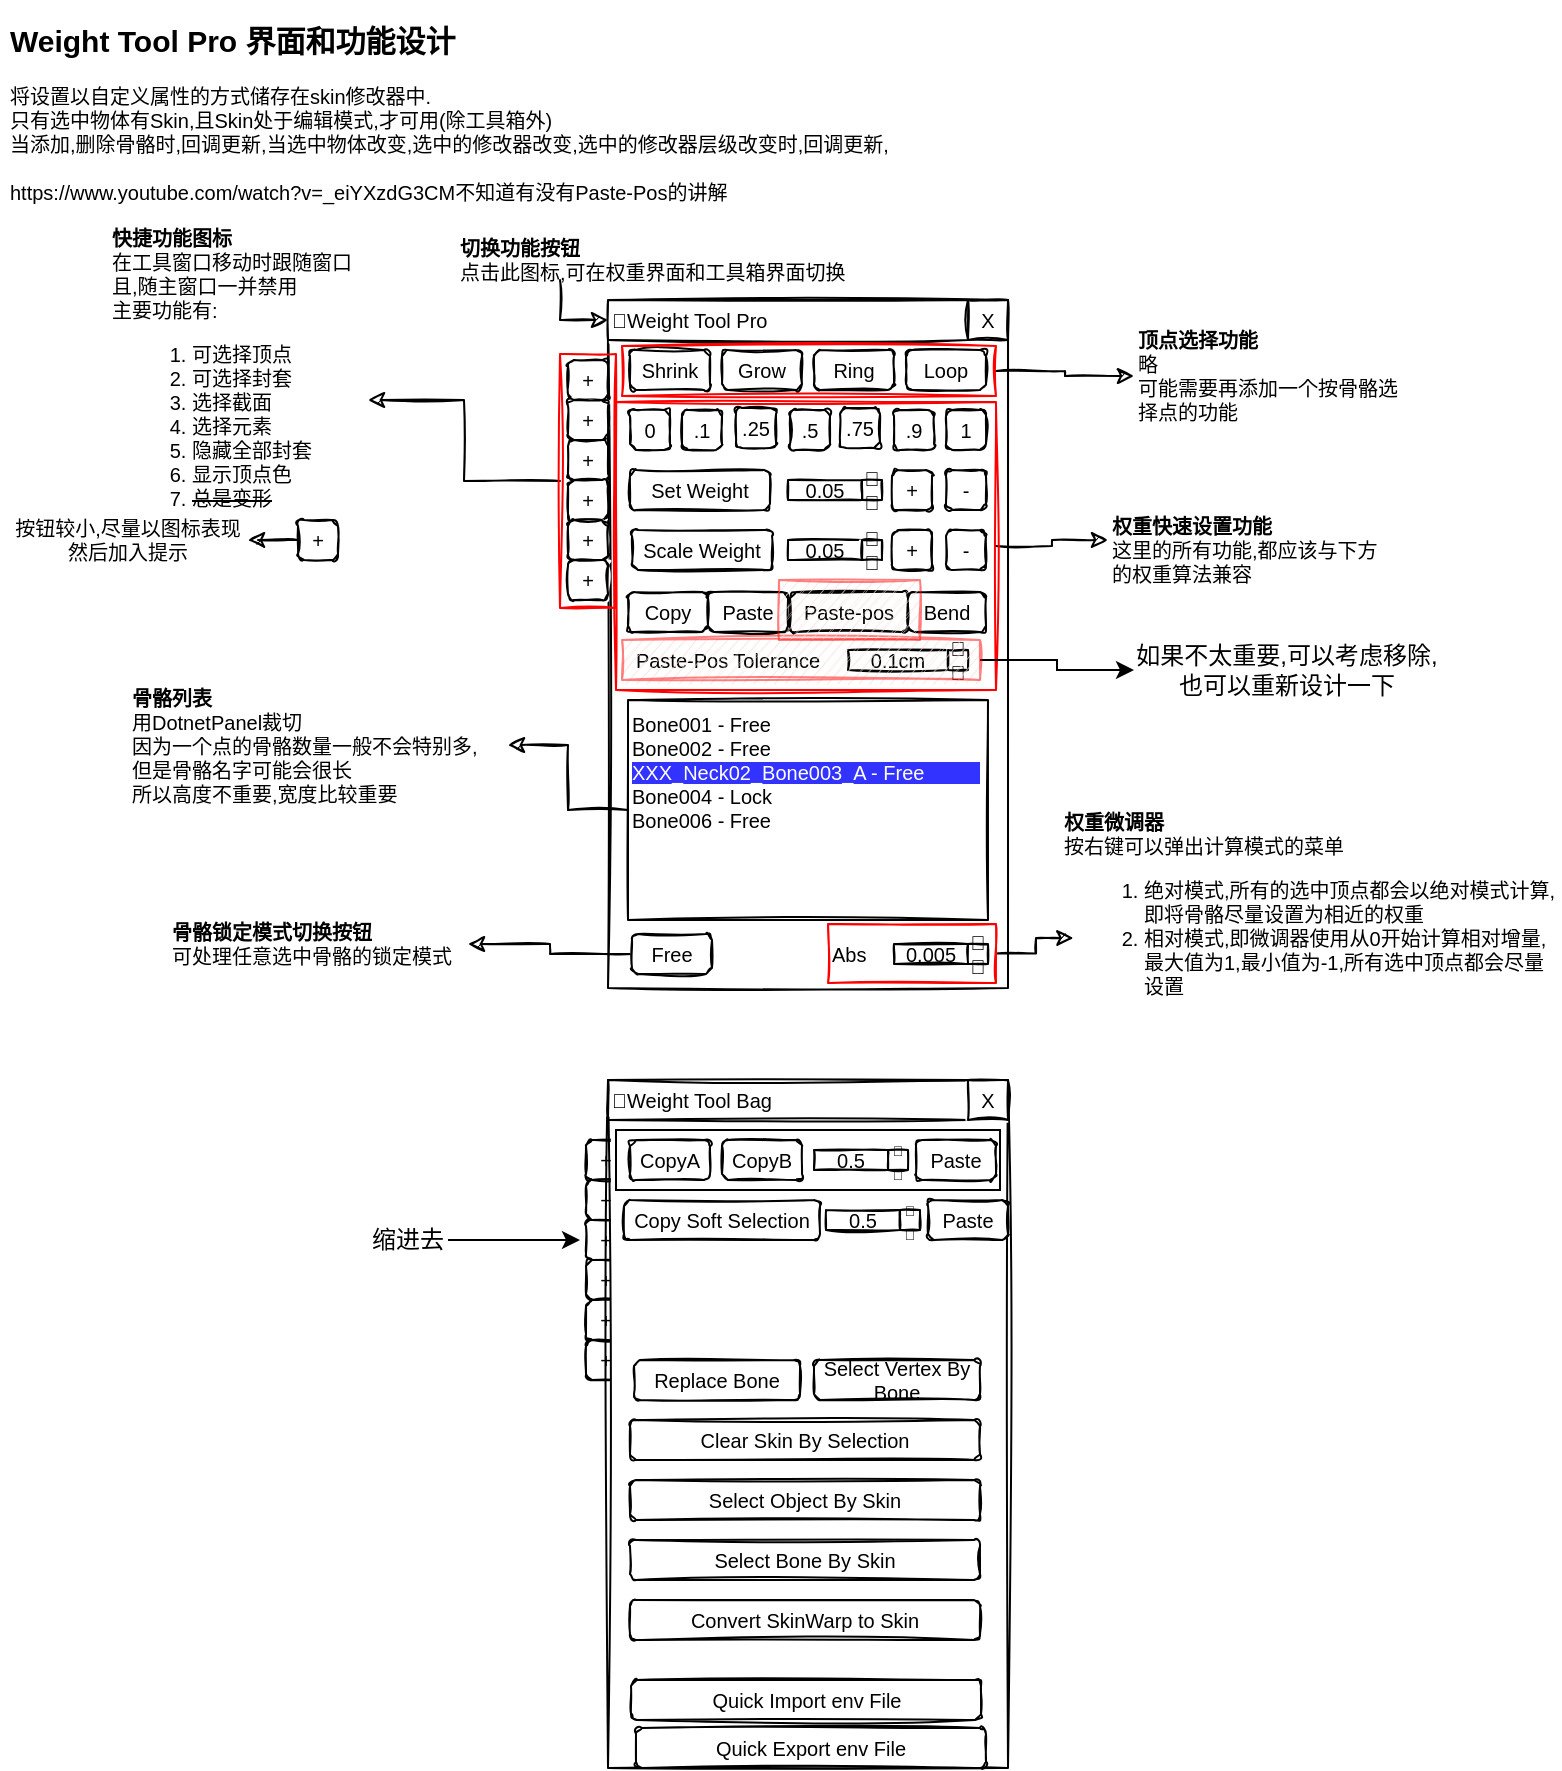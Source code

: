 <mxfile version="14.1.8" type="device"><diagram id="OotnTxpAcv9lU888GbOE" name="第 1 页"><mxGraphModel dx="749" dy="535" grid="1" gridSize="10" guides="1" tooltips="1" connect="1" arrows="1" fold="1" page="1" pageScale="1" pageWidth="827" pageHeight="1169" math="0" shadow="0"><root><mxCell id="0"/><mxCell id="1" parent="0"/><mxCell id="yth9YFKZq4mWwQHnB5lH-19" value="+" style="rounded=1;whiteSpace=wrap;html=1;sketch=1;fontSize=10;" vertex="1" parent="1"><mxGeometry x="313" y="580" width="20" height="20" as="geometry"/></mxCell><mxCell id="yth9YFKZq4mWwQHnB5lH-23" value="+" style="rounded=1;whiteSpace=wrap;html=1;sketch=1;fontSize=10;" vertex="1" parent="1"><mxGeometry x="313" y="600" width="20" height="20" as="geometry"/></mxCell><mxCell id="yth9YFKZq4mWwQHnB5lH-24" value="+" style="rounded=1;whiteSpace=wrap;html=1;sketch=1;fontSize=10;" vertex="1" parent="1"><mxGeometry x="313" y="620" width="20" height="20" as="geometry"/></mxCell><mxCell id="yth9YFKZq4mWwQHnB5lH-25" value="+" style="rounded=1;whiteSpace=wrap;html=1;sketch=1;fontSize=10;" vertex="1" parent="1"><mxGeometry x="313" y="640" width="20" height="20" as="geometry"/></mxCell><mxCell id="yth9YFKZq4mWwQHnB5lH-26" value="+" style="rounded=1;whiteSpace=wrap;html=1;sketch=1;fontSize=10;" vertex="1" parent="1"><mxGeometry x="313" y="660" width="20" height="20" as="geometry"/></mxCell><mxCell id="yth9YFKZq4mWwQHnB5lH-27" value="+" style="rounded=1;whiteSpace=wrap;html=1;sketch=1;fontSize=10;" vertex="1" parent="1"><mxGeometry x="313" y="680" width="20" height="20" as="geometry"/></mxCell><mxCell id="JDLSCSCiPWTWXHZNM08F-2" value="" style="rounded=0;whiteSpace=wrap;html=1;sketch=1;fontSize=10;" parent="1" vertex="1"><mxGeometry x="324" y="160" width="200" height="344" as="geometry"/></mxCell><mxCell id="JDLSCSCiPWTWXHZNM08F-3" value="Shrink" style="rounded=1;whiteSpace=wrap;html=1;sketch=1;fontSize=10;" parent="1" vertex="1"><mxGeometry x="335" y="185" width="40" height="20" as="geometry"/></mxCell><mxCell id="JDLSCSCiPWTWXHZNM08F-4" value="Grow" style="rounded=1;whiteSpace=wrap;html=1;sketch=1;fontSize=10;" parent="1" vertex="1"><mxGeometry x="381" y="185" width="40" height="20" as="geometry"/></mxCell><mxCell id="JDLSCSCiPWTWXHZNM08F-5" value="Ring" style="rounded=1;whiteSpace=wrap;html=1;sketch=1;fontSize=10;" parent="1" vertex="1"><mxGeometry x="427" y="185" width="40" height="20" as="geometry"/></mxCell><mxCell id="JDLSCSCiPWTWXHZNM08F-6" value="Loop" style="rounded=1;whiteSpace=wrap;html=1;sketch=1;fontSize=10;" parent="1" vertex="1"><mxGeometry x="473" y="185" width="40" height="20" as="geometry"/></mxCell><mxCell id="JDLSCSCiPWTWXHZNM08F-8" value="0" style="rounded=1;whiteSpace=wrap;html=1;sketch=1;fontSize=10;" parent="1" vertex="1"><mxGeometry x="335" y="215" width="20" height="20" as="geometry"/></mxCell><mxCell id="JDLSCSCiPWTWXHZNM08F-9" value=".1" style="rounded=1;whiteSpace=wrap;html=1;sketch=1;fontSize=10;" parent="1" vertex="1"><mxGeometry x="361" y="215" width="20" height="20" as="geometry"/></mxCell><mxCell id="JDLSCSCiPWTWXHZNM08F-10" value=".25" style="rounded=1;whiteSpace=wrap;html=1;sketch=1;fontSize=10;" parent="1" vertex="1"><mxGeometry x="388" y="214" width="20" height="20" as="geometry"/></mxCell><mxCell id="JDLSCSCiPWTWXHZNM08F-11" value=".5" style="rounded=1;whiteSpace=wrap;html=1;sketch=1;fontSize=10;" parent="1" vertex="1"><mxGeometry x="415" y="215" width="20" height="20" as="geometry"/></mxCell><mxCell id="JDLSCSCiPWTWXHZNM08F-12" value=".75" style="rounded=1;whiteSpace=wrap;html=1;sketch=1;fontSize=10;" parent="1" vertex="1"><mxGeometry x="440" y="214" width="20" height="20" as="geometry"/></mxCell><mxCell id="JDLSCSCiPWTWXHZNM08F-13" value=".9" style="rounded=1;whiteSpace=wrap;html=1;sketch=1;fontSize=10;" parent="1" vertex="1"><mxGeometry x="467" y="215" width="20" height="20" as="geometry"/></mxCell><mxCell id="JDLSCSCiPWTWXHZNM08F-14" value="1" style="rounded=1;whiteSpace=wrap;html=1;sketch=1;fontSize=10;" parent="1" vertex="1"><mxGeometry x="493" y="215" width="20" height="20" as="geometry"/></mxCell><mxCell id="JDLSCSCiPWTWXHZNM08F-15" value="Set Weight" style="rounded=1;whiteSpace=wrap;html=1;sketch=1;fontSize=10;" parent="1" vertex="1"><mxGeometry x="335" y="245" width="70" height="20" as="geometry"/></mxCell><mxCell id="JDLSCSCiPWTWXHZNM08F-16" value="Scale Weight" style="rounded=1;whiteSpace=wrap;html=1;sketch=1;fontSize=10;" parent="1" vertex="1"><mxGeometry x="336" y="275" width="70" height="20" as="geometry"/></mxCell><mxCell id="JDLSCSCiPWTWXHZNM08F-17" value="0.05" style="rounded=0;whiteSpace=wrap;html=1;sketch=1;fontSize=10;" parent="1" vertex="1"><mxGeometry x="414" y="250" width="37" height="10" as="geometry"/></mxCell><mxCell id="JDLSCSCiPWTWXHZNM08F-18" value="&lt;font style=&quot;font-size: 10px; line-height: 10%;&quot;&gt;🔼&lt;br style=&quot;font-size: 10px;&quot;&gt;🔽&lt;/font&gt;" style="rounded=0;whiteSpace=wrap;html=1;sketch=1;fontSize=10;spacingBottom=0;spacingTop=0;spacing=0;spacingRight=0;" parent="1" vertex="1"><mxGeometry x="451" y="250" width="10" height="10" as="geometry"/></mxCell><mxCell id="JDLSCSCiPWTWXHZNM08F-20" value="0.05" style="rounded=0;whiteSpace=wrap;html=1;sketch=1;fontSize=10;" parent="1" vertex="1"><mxGeometry x="414" y="280" width="37" height="10" as="geometry"/></mxCell><mxCell id="JDLSCSCiPWTWXHZNM08F-21" value="&lt;font style=&quot;font-size: 10px; line-height: 10%;&quot;&gt;🔼&lt;br style=&quot;font-size: 10px;&quot;&gt;🔽&lt;/font&gt;" style="rounded=0;whiteSpace=wrap;html=1;sketch=1;fontSize=10;spacingBottom=0;spacingTop=0;spacing=0;spacingRight=0;" parent="1" vertex="1"><mxGeometry x="451" y="280" width="10" height="10" as="geometry"/></mxCell><mxCell id="JDLSCSCiPWTWXHZNM08F-22" value="+" style="rounded=1;whiteSpace=wrap;html=1;sketch=1;fontSize=10;" parent="1" vertex="1"><mxGeometry x="304" y="190" width="20" height="20" as="geometry"/></mxCell><mxCell id="JDLSCSCiPWTWXHZNM08F-23" value="-" style="rounded=1;whiteSpace=wrap;html=1;sketch=1;fontSize=10;" parent="1" vertex="1"><mxGeometry x="493" y="245" width="20" height="20" as="geometry"/></mxCell><mxCell id="JDLSCSCiPWTWXHZNM08F-24" value="-" style="rounded=1;whiteSpace=wrap;html=1;sketch=1;fontSize=10;" parent="1" vertex="1"><mxGeometry x="493" y="275" width="20" height="20" as="geometry"/></mxCell><mxCell id="JDLSCSCiPWTWXHZNM08F-26" value="+" style="rounded=1;whiteSpace=wrap;html=1;sketch=1;fontSize=10;" parent="1" vertex="1"><mxGeometry x="466" y="275" width="20" height="20" as="geometry"/></mxCell><mxCell id="JDLSCSCiPWTWXHZNM08F-28" value="+" style="rounded=1;whiteSpace=wrap;html=1;sketch=1;fontSize=10;" parent="1" vertex="1"><mxGeometry x="304" y="210" width="20" height="20" as="geometry"/></mxCell><mxCell id="JDLSCSCiPWTWXHZNM08F-29" value="+" style="rounded=1;whiteSpace=wrap;html=1;sketch=1;fontSize=10;" parent="1" vertex="1"><mxGeometry x="304" y="230" width="20" height="20" as="geometry"/></mxCell><mxCell id="JDLSCSCiPWTWXHZNM08F-30" value="+" style="rounded=1;whiteSpace=wrap;html=1;sketch=1;fontSize=10;" parent="1" vertex="1"><mxGeometry x="304" y="250" width="20" height="20" as="geometry"/></mxCell><mxCell id="JDLSCSCiPWTWXHZNM08F-31" value="+" style="rounded=1;whiteSpace=wrap;html=1;sketch=1;fontSize=10;" parent="1" vertex="1"><mxGeometry x="304" y="270" width="20" height="20" as="geometry"/></mxCell><mxCell id="JDLSCSCiPWTWXHZNM08F-32" value="+" style="rounded=1;whiteSpace=wrap;html=1;sketch=1;fontSize=10;" parent="1" vertex="1"><mxGeometry x="304" y="290" width="20" height="20" as="geometry"/></mxCell><mxCell id="JDLSCSCiPWTWXHZNM08F-34" value="🔧Weight Tool Pro" style="rounded=0;whiteSpace=wrap;html=1;sketch=1;fontSize=10;align=left;" parent="1" vertex="1"><mxGeometry x="324" y="160" width="180" height="20" as="geometry"/></mxCell><mxCell id="JDLSCSCiPWTWXHZNM08F-35" value="X" style="rounded=0;whiteSpace=wrap;html=1;sketch=1;fontSize=10;" parent="1" vertex="1"><mxGeometry x="504" y="160" width="20" height="20" as="geometry"/></mxCell><mxCell id="JDLSCSCiPWTWXHZNM08F-36" value="+" style="rounded=1;whiteSpace=wrap;html=1;sketch=1;fontSize=10;" parent="1" vertex="1"><mxGeometry x="466" y="245" width="20" height="20" as="geometry"/></mxCell><mxCell id="JDLSCSCiPWTWXHZNM08F-37" value="&lt;b&gt;快捷功能图标&lt;/b&gt;&lt;br&gt;在工具窗口移动时跟随窗口&lt;br&gt;且,随主窗口一并禁用&lt;br&gt;主要功能有:&lt;br&gt;&lt;ol&gt;&lt;li&gt;可选择顶点&lt;/li&gt;&lt;li&gt;可选择封套&lt;/li&gt;&lt;li&gt;选择截面&lt;/li&gt;&lt;li&gt;选择元素&lt;/li&gt;&lt;li&gt;隐藏全部封套&lt;/li&gt;&lt;li&gt;显示顶点色&lt;/li&gt;&lt;li&gt;&lt;strike&gt;总是变形&lt;/strike&gt;&lt;/li&gt;&lt;/ol&gt;&lt;div&gt;&lt;br&gt;&lt;/div&gt;" style="text;html=1;strokeColor=none;fillColor=none;align=left;verticalAlign=middle;whiteSpace=wrap;rounded=0;sketch=1;fontSize=10;" parent="1" vertex="1"><mxGeometry x="74" y="195" width="130" height="20" as="geometry"/></mxCell><mxCell id="JDLSCSCiPWTWXHZNM08F-39" value="Copy" style="rounded=1;whiteSpace=wrap;html=1;sketch=1;fontSize=10;" parent="1" vertex="1"><mxGeometry x="334" y="306" width="40" height="20" as="geometry"/></mxCell><mxCell id="JDLSCSCiPWTWXHZNM08F-40" value="Paste" style="rounded=1;whiteSpace=wrap;html=1;sketch=1;fontSize=10;" parent="1" vertex="1"><mxGeometry x="374" y="306" width="40" height="20" as="geometry"/></mxCell><mxCell id="JDLSCSCiPWTWXHZNM08F-41" value="Paste-pos" style="rounded=1;whiteSpace=wrap;html=1;sketch=1;fontSize=10;" parent="1" vertex="1"><mxGeometry x="415" y="306" width="59" height="20" as="geometry"/></mxCell><mxCell id="JDLSCSCiPWTWXHZNM08F-42" value="Bend" style="rounded=1;whiteSpace=wrap;html=1;sketch=1;fontSize=10;" parent="1" vertex="1"><mxGeometry x="474" y="306" width="39" height="20" as="geometry"/></mxCell><mxCell id="JDLSCSCiPWTWXHZNM08F-43" value="Paste-Pos Tolerance" style="text;html=1;strokeColor=none;fillColor=none;align=center;verticalAlign=middle;whiteSpace=wrap;rounded=0;sketch=1;fontSize=10;" parent="1" vertex="1"><mxGeometry x="334" y="330" width="100" height="20" as="geometry"/></mxCell><mxCell id="JDLSCSCiPWTWXHZNM08F-44" value="0.1cm" style="rounded=0;whiteSpace=wrap;html=1;sketch=1;fontSize=10;" parent="1" vertex="1"><mxGeometry x="444" y="335" width="50" height="10" as="geometry"/></mxCell><mxCell id="JDLSCSCiPWTWXHZNM08F-45" value="&lt;font style=&quot;font-size: 10px; line-height: 10%;&quot;&gt;🔼&lt;br style=&quot;font-size: 10px;&quot;&gt;🔽&lt;/font&gt;" style="rounded=0;whiteSpace=wrap;html=1;sketch=1;fontSize=10;spacingBottom=0;spacingTop=0;spacing=0;spacingRight=0;" parent="1" vertex="1"><mxGeometry x="494" y="335" width="10" height="10" as="geometry"/></mxCell><mxCell id="JDLSCSCiPWTWXHZNM08F-70" style="edgeStyle=orthogonalEdgeStyle;rounded=0;sketch=1;orthogonalLoop=1;jettySize=auto;html=1;fontSize=10;" parent="1" source="JDLSCSCiPWTWXHZNM08F-46" target="JDLSCSCiPWTWXHZNM08F-69" edge="1"><mxGeometry relative="1" as="geometry"/></mxCell><mxCell id="JDLSCSCiPWTWXHZNM08F-46" value="Bone001 - Free&lt;br&gt;Bone002&amp;nbsp;- Free&lt;br&gt;&lt;font color=&quot;#ffffff&quot; style=&quot;background-color: rgb(51 , 51 , 255)&quot;&gt;XXX_Neck02_Bone003_A - Free&amp;nbsp; &amp;nbsp; &amp;nbsp; &amp;nbsp; &amp;nbsp;&amp;nbsp;&lt;/font&gt;&lt;br&gt;Bone004 - Lock&lt;br&gt;Bone006&amp;nbsp;- Free" style="rounded=0;whiteSpace=wrap;html=1;sketch=1;fontSize=10;align=left;verticalAlign=top;" parent="1" vertex="1"><mxGeometry x="334" y="360" width="180" height="110" as="geometry"/></mxCell><mxCell id="JDLSCSCiPWTWXHZNM08F-47" value="0.005" style="rounded=0;whiteSpace=wrap;html=1;sketch=1;fontSize=10;" parent="1" vertex="1"><mxGeometry x="467" y="482" width="37" height="10" as="geometry"/></mxCell><mxCell id="JDLSCSCiPWTWXHZNM08F-48" value="&lt;font style=&quot;font-size: 10px; line-height: 10%;&quot;&gt;🔼&lt;br style=&quot;font-size: 10px;&quot;&gt;🔽&lt;/font&gt;" style="rounded=0;whiteSpace=wrap;html=1;sketch=1;fontSize=10;spacingBottom=0;spacingTop=0;spacing=0;spacingRight=0;" parent="1" vertex="1"><mxGeometry x="504" y="482" width="10" height="10" as="geometry"/></mxCell><mxCell id="JDLSCSCiPWTWXHZNM08F-75" style="edgeStyle=orthogonalEdgeStyle;rounded=0;sketch=1;orthogonalLoop=1;jettySize=auto;html=1;entryX=1;entryY=0.5;entryDx=0;entryDy=0;fontSize=10;" parent="1" source="JDLSCSCiPWTWXHZNM08F-49" target="JDLSCSCiPWTWXHZNM08F-66" edge="1"><mxGeometry relative="1" as="geometry"/></mxCell><mxCell id="JDLSCSCiPWTWXHZNM08F-49" value="Free" style="rounded=1;whiteSpace=wrap;html=1;sketch=1;fontSize=10;" parent="1" vertex="1"><mxGeometry x="336" y="477" width="40" height="20" as="geometry"/></mxCell><mxCell id="JDLSCSCiPWTWXHZNM08F-50" value="Abs" style="text;html=1;strokeColor=none;fillColor=none;align=left;verticalAlign=middle;whiteSpace=wrap;rounded=0;sketch=1;fontSize=10;" parent="1" vertex="1"><mxGeometry x="434" y="477" width="26" height="20" as="geometry"/></mxCell><mxCell id="JDLSCSCiPWTWXHZNM08F-80" style="edgeStyle=orthogonalEdgeStyle;rounded=0;sketch=1;orthogonalLoop=1;jettySize=auto;html=1;fontSize=10;" parent="1" source="JDLSCSCiPWTWXHZNM08F-52" target="JDLSCSCiPWTWXHZNM08F-78" edge="1"><mxGeometry relative="1" as="geometry"/></mxCell><mxCell id="JDLSCSCiPWTWXHZNM08F-52" value="+" style="rounded=1;whiteSpace=wrap;html=1;sketch=1;fontSize=10;" parent="1" vertex="1"><mxGeometry x="169" y="270" width="20" height="20" as="geometry"/></mxCell><mxCell id="JDLSCSCiPWTWXHZNM08F-85" style="edgeStyle=orthogonalEdgeStyle;rounded=0;sketch=1;orthogonalLoop=1;jettySize=auto;html=1;entryX=0;entryY=0.5;entryDx=0;entryDy=0;fontSize=10;" parent="1" source="JDLSCSCiPWTWXHZNM08F-54" target="JDLSCSCiPWTWXHZNM08F-34" edge="1"><mxGeometry relative="1" as="geometry"><Array as="points"><mxPoint x="300" y="170"/></Array></mxGeometry></mxCell><mxCell id="JDLSCSCiPWTWXHZNM08F-54" value="&lt;b&gt;切换功能按钮&lt;/b&gt;&lt;br&gt;点击此图标,可在权重界面和工具箱界面切换" style="text;html=1;strokeColor=none;fillColor=none;align=left;verticalAlign=middle;whiteSpace=wrap;rounded=0;sketch=1;fontSize=10;" parent="1" vertex="1"><mxGeometry x="247.5" y="130" width="215" height="20" as="geometry"/></mxCell><mxCell id="JDLSCSCiPWTWXHZNM08F-56" value="&lt;b&gt;权重快速设置功能&lt;/b&gt;&lt;br&gt;这里的所有功能,都应该与下方的权重算法兼容" style="text;html=1;strokeColor=none;fillColor=none;align=left;verticalAlign=middle;whiteSpace=wrap;rounded=0;sketch=1;fontSize=10;" parent="1" vertex="1"><mxGeometry x="574" y="275" width="140" height="20" as="geometry"/></mxCell><mxCell id="JDLSCSCiPWTWXHZNM08F-58" style="edgeStyle=orthogonalEdgeStyle;rounded=0;sketch=1;orthogonalLoop=1;jettySize=auto;html=1;entryX=1;entryY=0.75;entryDx=0;entryDy=0;fontSize=10;" parent="1" source="JDLSCSCiPWTWXHZNM08F-57" target="JDLSCSCiPWTWXHZNM08F-37" edge="1"><mxGeometry relative="1" as="geometry"/></mxCell><mxCell id="JDLSCSCiPWTWXHZNM08F-57" value="" style="rounded=0;whiteSpace=wrap;html=1;sketch=1;fontSize=10;align=left;fillColor=none;strokeColor=#FF0000;spacingTop=0;" parent="1" vertex="1"><mxGeometry x="300" y="187" width="28" height="127" as="geometry"/></mxCell><mxCell id="JDLSCSCiPWTWXHZNM08F-61" style="edgeStyle=orthogonalEdgeStyle;rounded=0;sketch=1;orthogonalLoop=1;jettySize=auto;html=1;entryX=0;entryY=0.25;entryDx=0;entryDy=0;fontSize=10;" parent="1" source="JDLSCSCiPWTWXHZNM08F-60" target="JDLSCSCiPWTWXHZNM08F-56" edge="1"><mxGeometry relative="1" as="geometry"/></mxCell><mxCell id="JDLSCSCiPWTWXHZNM08F-60" value="" style="rounded=0;whiteSpace=wrap;html=1;sketch=1;fontSize=10;align=left;fillColor=none;strokeColor=#FF0000;" parent="1" vertex="1"><mxGeometry x="328" y="211" width="190" height="144" as="geometry"/></mxCell><mxCell id="JDLSCSCiPWTWXHZNM08F-64" style="edgeStyle=orthogonalEdgeStyle;rounded=0;sketch=1;orthogonalLoop=1;jettySize=auto;html=1;entryX=0;entryY=0.5;entryDx=0;entryDy=0;fontSize=10;" parent="1" source="JDLSCSCiPWTWXHZNM08F-62" target="JDLSCSCiPWTWXHZNM08F-63" edge="1"><mxGeometry relative="1" as="geometry"/></mxCell><mxCell id="JDLSCSCiPWTWXHZNM08F-62" value="" style="rounded=0;whiteSpace=wrap;html=1;sketch=1;fontSize=10;align=left;fillColor=none;strokeColor=#FF0000;" parent="1" vertex="1"><mxGeometry x="331" y="183" width="187" height="25" as="geometry"/></mxCell><mxCell id="JDLSCSCiPWTWXHZNM08F-63" value="&lt;b&gt;顶点选择功能&lt;/b&gt;&lt;br&gt;略&lt;br&gt;可能需要再添加一个按骨骼选择点的功能" style="text;html=1;strokeColor=none;fillColor=none;align=left;verticalAlign=middle;whiteSpace=wrap;rounded=0;sketch=1;fontSize=10;" parent="1" vertex="1"><mxGeometry x="587" y="188" width="140" height="20" as="geometry"/></mxCell><mxCell id="JDLSCSCiPWTWXHZNM08F-66" value="&lt;b&gt;骨骼锁定模式切换按钮&lt;/b&gt;&lt;br&gt;可处理任意选中骨骼的锁定模式" style="text;html=1;strokeColor=none;fillColor=none;align=left;verticalAlign=middle;whiteSpace=wrap;rounded=0;sketch=1;fontSize=10;" parent="1" vertex="1"><mxGeometry x="104" y="472" width="150" height="20" as="geometry"/></mxCell><mxCell id="JDLSCSCiPWTWXHZNM08F-69" value="&lt;b&gt;骨骼列表&amp;nbsp;&lt;/b&gt;&lt;br&gt;用DotnetPanel裁切&lt;br&gt;因为一个点的骨骼数量一般不会特别多,&lt;br&gt;但是骨骼名字可能会很长&lt;br&gt;所以高度不重要,宽度比较重要" style="text;html=1;strokeColor=none;fillColor=none;align=left;verticalAlign=middle;whiteSpace=wrap;rounded=0;sketch=1;fontSize=10;" parent="1" vertex="1"><mxGeometry x="84" y="370" width="190" height="25" as="geometry"/></mxCell><mxCell id="JDLSCSCiPWTWXHZNM08F-72" value="&lt;b&gt;权重微调器&lt;/b&gt;&lt;br&gt;按右键可以弹出计算模式的菜单&lt;br&gt;&lt;ol&gt;&lt;li&gt;绝对模式,所有的选中顶点都会以绝对模式计算,即将骨骼尽量设置为相近的权重&lt;/li&gt;&lt;li&gt;相对模式,即微调器使用从0开始计算相对增量,最大值为1,最小值为-1,所有选中顶点都会尽量设置&lt;/li&gt;&lt;/ol&gt;" style="text;html=1;strokeColor=none;fillColor=none;align=left;verticalAlign=middle;whiteSpace=wrap;rounded=0;sketch=1;fontSize=10;" parent="1" vertex="1"><mxGeometry x="550" y="457" width="250" height="20" as="geometry"/></mxCell><mxCell id="JDLSCSCiPWTWXHZNM08F-86" style="edgeStyle=orthogonalEdgeStyle;rounded=0;sketch=1;orthogonalLoop=1;jettySize=auto;html=1;entryX=0.027;entryY=1.1;entryDx=0;entryDy=0;entryPerimeter=0;fontSize=10;" parent="1" source="JDLSCSCiPWTWXHZNM08F-76" target="JDLSCSCiPWTWXHZNM08F-72" edge="1"><mxGeometry relative="1" as="geometry"/></mxCell><mxCell id="JDLSCSCiPWTWXHZNM08F-76" value="" style="rounded=0;whiteSpace=wrap;html=1;sketch=1;fontSize=10;align=left;fillColor=none;strokeColor=#FF0000;" parent="1" vertex="1"><mxGeometry x="434" y="472" width="84" height="29.5" as="geometry"/></mxCell><mxCell id="JDLSCSCiPWTWXHZNM08F-78" value="按钮较小,尽量以图标表现&lt;br&gt;然后加入提示" style="text;html=1;strokeColor=none;fillColor=none;align=center;verticalAlign=middle;whiteSpace=wrap;rounded=0;sketch=1;fontSize=10;" parent="1" vertex="1"><mxGeometry x="24" y="270" width="120" height="20" as="geometry"/></mxCell><mxCell id="JDLSCSCiPWTWXHZNM08F-83" value="&lt;h2&gt;Weight Tool Pro 界面和功能设计&lt;/h2&gt;将设置以自定义属性的方式储存在skin修改器中.&lt;br&gt;只有选中物体有Skin,且Skin处于编辑模式,才可用(除工具箱外)&lt;br&gt;当添加,删除骨骼时,回调更新,当选中物体改变,选中的修改器改变,选中的修改器层级改变时,回调更新,&lt;br&gt;&lt;br&gt;https://www.youtube.com/watch?v=_eiYXzdG3CM不知道有没有Paste-Pos的讲解" style="text;strokeColor=none;fillColor=none;spacing=5;spacingTop=-20;whiteSpace=wrap;overflow=hidden;rounded=0;sketch=1;fontSize=10;align=left;html=1;" parent="1" vertex="1"><mxGeometry x="20" y="20" width="520" height="100" as="geometry"/></mxCell><mxCell id="yth9YFKZq4mWwQHnB5lH-1" value="" style="rounded=0;whiteSpace=wrap;html=1;sketch=1;fontSize=10;" vertex="1" parent="1"><mxGeometry x="324" y="550" width="200" height="344" as="geometry"/></mxCell><mxCell id="yth9YFKZq4mWwQHnB5lH-28" value="🔧Weight Tool Bag" style="rounded=0;whiteSpace=wrap;html=1;sketch=1;fontSize=10;align=left;" vertex="1" parent="1"><mxGeometry x="324" y="550" width="180" height="20" as="geometry"/></mxCell><mxCell id="yth9YFKZq4mWwQHnB5lH-29" value="X" style="rounded=0;whiteSpace=wrap;html=1;sketch=1;fontSize=10;" vertex="1" parent="1"><mxGeometry x="504" y="550" width="20" height="20" as="geometry"/></mxCell><mxCell id="yth9YFKZq4mWwQHnB5lH-50" style="edgeStyle=orthogonalEdgeStyle;rounded=0;orthogonalLoop=1;jettySize=auto;html=1;" edge="1" parent="1" source="yth9YFKZq4mWwQHnB5lH-49"><mxGeometry relative="1" as="geometry"><mxPoint x="310" y="630" as="targetPoint"/></mxGeometry></mxCell><mxCell id="yth9YFKZq4mWwQHnB5lH-49" value="缩进去" style="text;html=1;strokeColor=none;fillColor=none;align=center;verticalAlign=middle;whiteSpace=wrap;rounded=0;" vertex="1" parent="1"><mxGeometry x="204" y="620" width="40" height="20" as="geometry"/></mxCell><mxCell id="yth9YFKZq4mWwQHnB5lH-51" value="CopyA" style="rounded=1;whiteSpace=wrap;html=1;sketch=1;fontSize=10;" vertex="1" parent="1"><mxGeometry x="335" y="580" width="40" height="20" as="geometry"/></mxCell><mxCell id="yth9YFKZq4mWwQHnB5lH-52" value="CopyB" style="rounded=1;whiteSpace=wrap;html=1;sketch=1;fontSize=10;" vertex="1" parent="1"><mxGeometry x="381" y="580" width="40" height="20" as="geometry"/></mxCell><mxCell id="yth9YFKZq4mWwQHnB5lH-53" value="0.5" style="rounded=0;whiteSpace=wrap;html=1;sketch=1;fontSize=10;" vertex="1" parent="1"><mxGeometry x="427" y="585" width="37" height="10" as="geometry"/></mxCell><mxCell id="yth9YFKZq4mWwQHnB5lH-54" value="&lt;font style=&quot;font-size: 7px ; line-height: 10%&quot;&gt;🔼&lt;br&gt;🔽&lt;/font&gt;" style="rounded=0;whiteSpace=wrap;html=1;sketch=1;fontSize=10;spacingBottom=0;spacingTop=0;spacing=0;spacingRight=0;" vertex="1" parent="1"><mxGeometry x="464" y="585" width="10" height="10" as="geometry"/></mxCell><mxCell id="yth9YFKZq4mWwQHnB5lH-55" value="Paste" style="rounded=1;whiteSpace=wrap;html=1;sketch=1;fontSize=10;" vertex="1" parent="1"><mxGeometry x="478" y="580" width="40" height="20" as="geometry"/></mxCell><mxCell id="yth9YFKZq4mWwQHnB5lH-56" value="Replace Bone" style="rounded=1;whiteSpace=wrap;html=1;sketch=1;fontSize=10;" vertex="1" parent="1"><mxGeometry x="337" y="690" width="83" height="20" as="geometry"/></mxCell><mxCell id="yth9YFKZq4mWwQHnB5lH-57" value="" style="rounded=0;whiteSpace=wrap;html=1;fillColor=none;" vertex="1" parent="1"><mxGeometry x="328" y="575" width="192" height="30" as="geometry"/></mxCell><mxCell id="yth9YFKZq4mWwQHnB5lH-58" value="Clear Skin By Selection" style="rounded=1;whiteSpace=wrap;html=1;sketch=1;fontSize=10;" vertex="1" parent="1"><mxGeometry x="335" y="720" width="175" height="20" as="geometry"/></mxCell><mxCell id="yth9YFKZq4mWwQHnB5lH-59" value="Select Object By Skin" style="rounded=1;whiteSpace=wrap;html=1;sketch=1;fontSize=10;" vertex="1" parent="1"><mxGeometry x="335" y="750" width="175" height="20" as="geometry"/></mxCell><mxCell id="yth9YFKZq4mWwQHnB5lH-60" value="Select Bone By Skin" style="rounded=1;whiteSpace=wrap;html=1;sketch=1;fontSize=10;" vertex="1" parent="1"><mxGeometry x="335" y="780" width="175" height="20" as="geometry"/></mxCell><mxCell id="yth9YFKZq4mWwQHnB5lH-61" value="Convert SkinWarp to Skin" style="rounded=1;whiteSpace=wrap;html=1;sketch=1;fontSize=10;" vertex="1" parent="1"><mxGeometry x="335" y="810" width="175" height="20" as="geometry"/></mxCell><mxCell id="yth9YFKZq4mWwQHnB5lH-65" style="edgeStyle=orthogonalEdgeStyle;rounded=0;orthogonalLoop=1;jettySize=auto;html=1;" edge="1" parent="1" source="yth9YFKZq4mWwQHnB5lH-62" target="yth9YFKZq4mWwQHnB5lH-64"><mxGeometry relative="1" as="geometry"/></mxCell><mxCell id="yth9YFKZq4mWwQHnB5lH-62" value="" style="rounded=0;whiteSpace=wrap;html=1;sketch=1;fontSize=10;align=left;fillColor=#fad9d5;opacity=50;strokeColor=#FF0000;" vertex="1" parent="1"><mxGeometry x="331" y="330" width="179" height="20" as="geometry"/></mxCell><mxCell id="yth9YFKZq4mWwQHnB5lH-63" value="" style="rounded=0;whiteSpace=wrap;html=1;sketch=1;fontSize=10;align=left;fillColor=#fad9d5;opacity=50;strokeColor=#FF0000;" vertex="1" parent="1"><mxGeometry x="409.5" y="300" width="70.5" height="30" as="geometry"/></mxCell><mxCell id="yth9YFKZq4mWwQHnB5lH-64" value="如果不太重要,可以考虑移除,也可以重新设计一下" style="text;html=1;strokeColor=none;fillColor=none;align=center;verticalAlign=middle;whiteSpace=wrap;rounded=0;opacity=50;" vertex="1" parent="1"><mxGeometry x="587" y="335" width="153" height="20" as="geometry"/></mxCell><mxCell id="yth9YFKZq4mWwQHnB5lH-66" value="Select Vertex By Bone" style="rounded=1;whiteSpace=wrap;html=1;sketch=1;fontSize=10;" vertex="1" parent="1"><mxGeometry x="427" y="690" width="83" height="20" as="geometry"/></mxCell><mxCell id="yth9YFKZq4mWwQHnB5lH-67" value="Copy Soft Selection" style="rounded=1;whiteSpace=wrap;html=1;sketch=1;fontSize=10;" vertex="1" parent="1"><mxGeometry x="332" y="610" width="98" height="20" as="geometry"/></mxCell><mxCell id="yth9YFKZq4mWwQHnB5lH-68" value="0.5" style="rounded=0;whiteSpace=wrap;html=1;sketch=1;fontSize=10;" vertex="1" parent="1"><mxGeometry x="433" y="615" width="37" height="10" as="geometry"/></mxCell><mxCell id="yth9YFKZq4mWwQHnB5lH-69" value="&lt;font style=&quot;font-size: 7px ; line-height: 10%&quot;&gt;🔼&lt;br&gt;🔽&lt;/font&gt;" style="rounded=0;whiteSpace=wrap;html=1;sketch=1;fontSize=10;spacingBottom=0;spacingTop=0;spacing=0;spacingRight=0;" vertex="1" parent="1"><mxGeometry x="470" y="615" width="10" height="10" as="geometry"/></mxCell><mxCell id="yth9YFKZq4mWwQHnB5lH-70" value="Paste" style="rounded=1;whiteSpace=wrap;html=1;sketch=1;fontSize=10;" vertex="1" parent="1"><mxGeometry x="484" y="610" width="40" height="20" as="geometry"/></mxCell><mxCell id="yth9YFKZq4mWwQHnB5lH-71" value="Quick Import env File" style="rounded=1;whiteSpace=wrap;html=1;sketch=1;fontSize=10;" vertex="1" parent="1"><mxGeometry x="335.5" y="850" width="175" height="20" as="geometry"/></mxCell><mxCell id="yth9YFKZq4mWwQHnB5lH-72" value="Quick Export env File" style="rounded=1;whiteSpace=wrap;html=1;sketch=1;fontSize=10;" vertex="1" parent="1"><mxGeometry x="338" y="874" width="175" height="20" as="geometry"/></mxCell></root></mxGraphModel></diagram></mxfile>